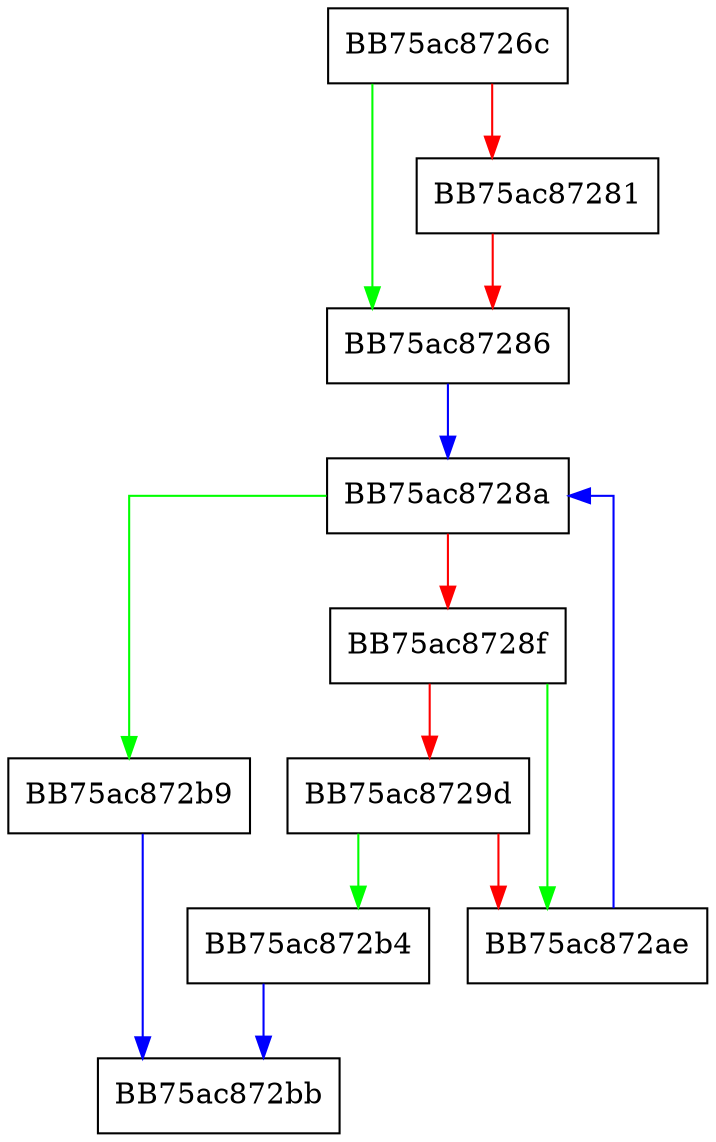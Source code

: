 digraph FindShared {
  node [shape="box"];
  graph [splines=ortho];
  BB75ac8726c -> BB75ac87286 [color="green"];
  BB75ac8726c -> BB75ac87281 [color="red"];
  BB75ac87281 -> BB75ac87286 [color="red"];
  BB75ac87286 -> BB75ac8728a [color="blue"];
  BB75ac8728a -> BB75ac872b9 [color="green"];
  BB75ac8728a -> BB75ac8728f [color="red"];
  BB75ac8728f -> BB75ac872ae [color="green"];
  BB75ac8728f -> BB75ac8729d [color="red"];
  BB75ac8729d -> BB75ac872b4 [color="green"];
  BB75ac8729d -> BB75ac872ae [color="red"];
  BB75ac872ae -> BB75ac8728a [color="blue"];
  BB75ac872b4 -> BB75ac872bb [color="blue"];
  BB75ac872b9 -> BB75ac872bb [color="blue"];
}